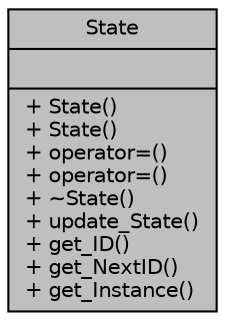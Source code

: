 digraph "State"
{
 // INTERACTIVE_SVG=YES
 // LATEX_PDF_SIZE
  edge [fontname="Helvetica",fontsize="10",labelfontname="Helvetica",labelfontsize="10"];
  node [fontname="Helvetica",fontsize="10",shape=record];
  Node1 [label="{State\n||+ State()\l+ State()\l+ operator=()\l+ operator=()\l+ ~State()\l+ update_State()\l+ get_ID()\l+ get_NextID()\l+ get_Instance()\l}",height=0.2,width=0.4,color="black", fillcolor="grey75", style="filled", fontcolor="black",tooltip=" "];
}
